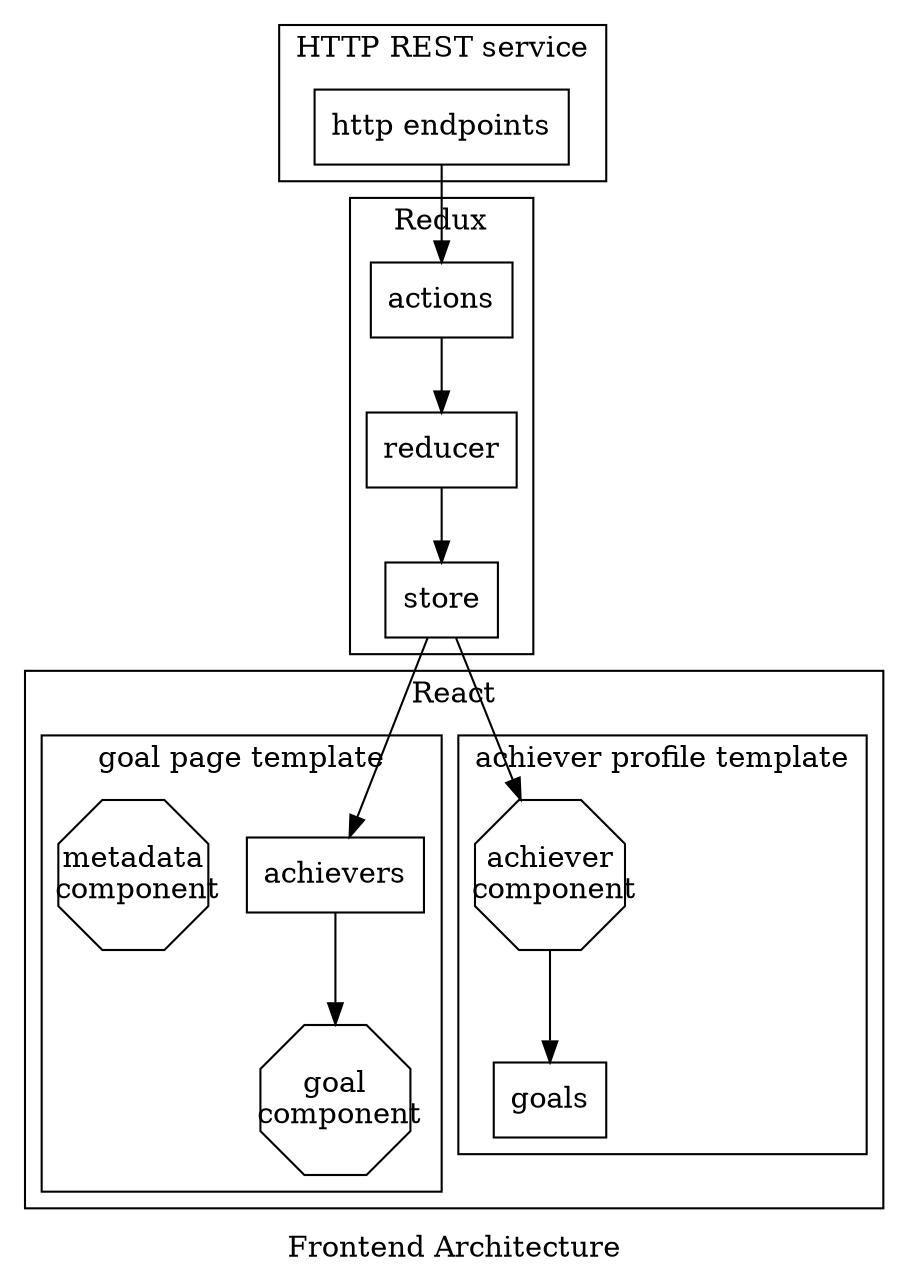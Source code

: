 digraph architecture{
    label="Frontend Architecture"
    
    subgraph cluster_react_views{
        label="React"
        compound=true
        achiever_component[
            label="achiever\n component",
            shape="polygon",
            sides=8,
            fixedsize=true,
            width="1"
            height="1"
        ]

        goal_component[
            label="goal\n component",
            shape="polygon",
            sides=8,
            fixedsize=true,
            width="1"
            height="1"
        ]

        subgraph cluster_achiever_profile{
            label="achiever profile template"
            goals[shape="rectangle"]
            achiever_component->goals
        }

        subgraph cluster_goal_page{
            label="goal page template"
            
            achievers[shape="rectangle"]

            cluster_metadata[
                label="metadata\n component"
                shape="polygon"
                sides=8
                fixedsize=true,
                width="1"
                height="1"
            ]
            achievers->goal_component
        }    
    }

    subgraph cluster_redux{
        label="Redux"
        store[shape="rectangle"]
        actions[shape="rectangle"]
        reducer[shape="rectangle"]
        actions->reducer->store
    }
    subgraph cluster_rest_api_interface{
        label="HTTP REST service"
        httpendpoints[shape="rectangle",label="http endpoints"]
    }
    httpendpoints->actions
    store->{
        achievers
        achiever_component
    }
}
